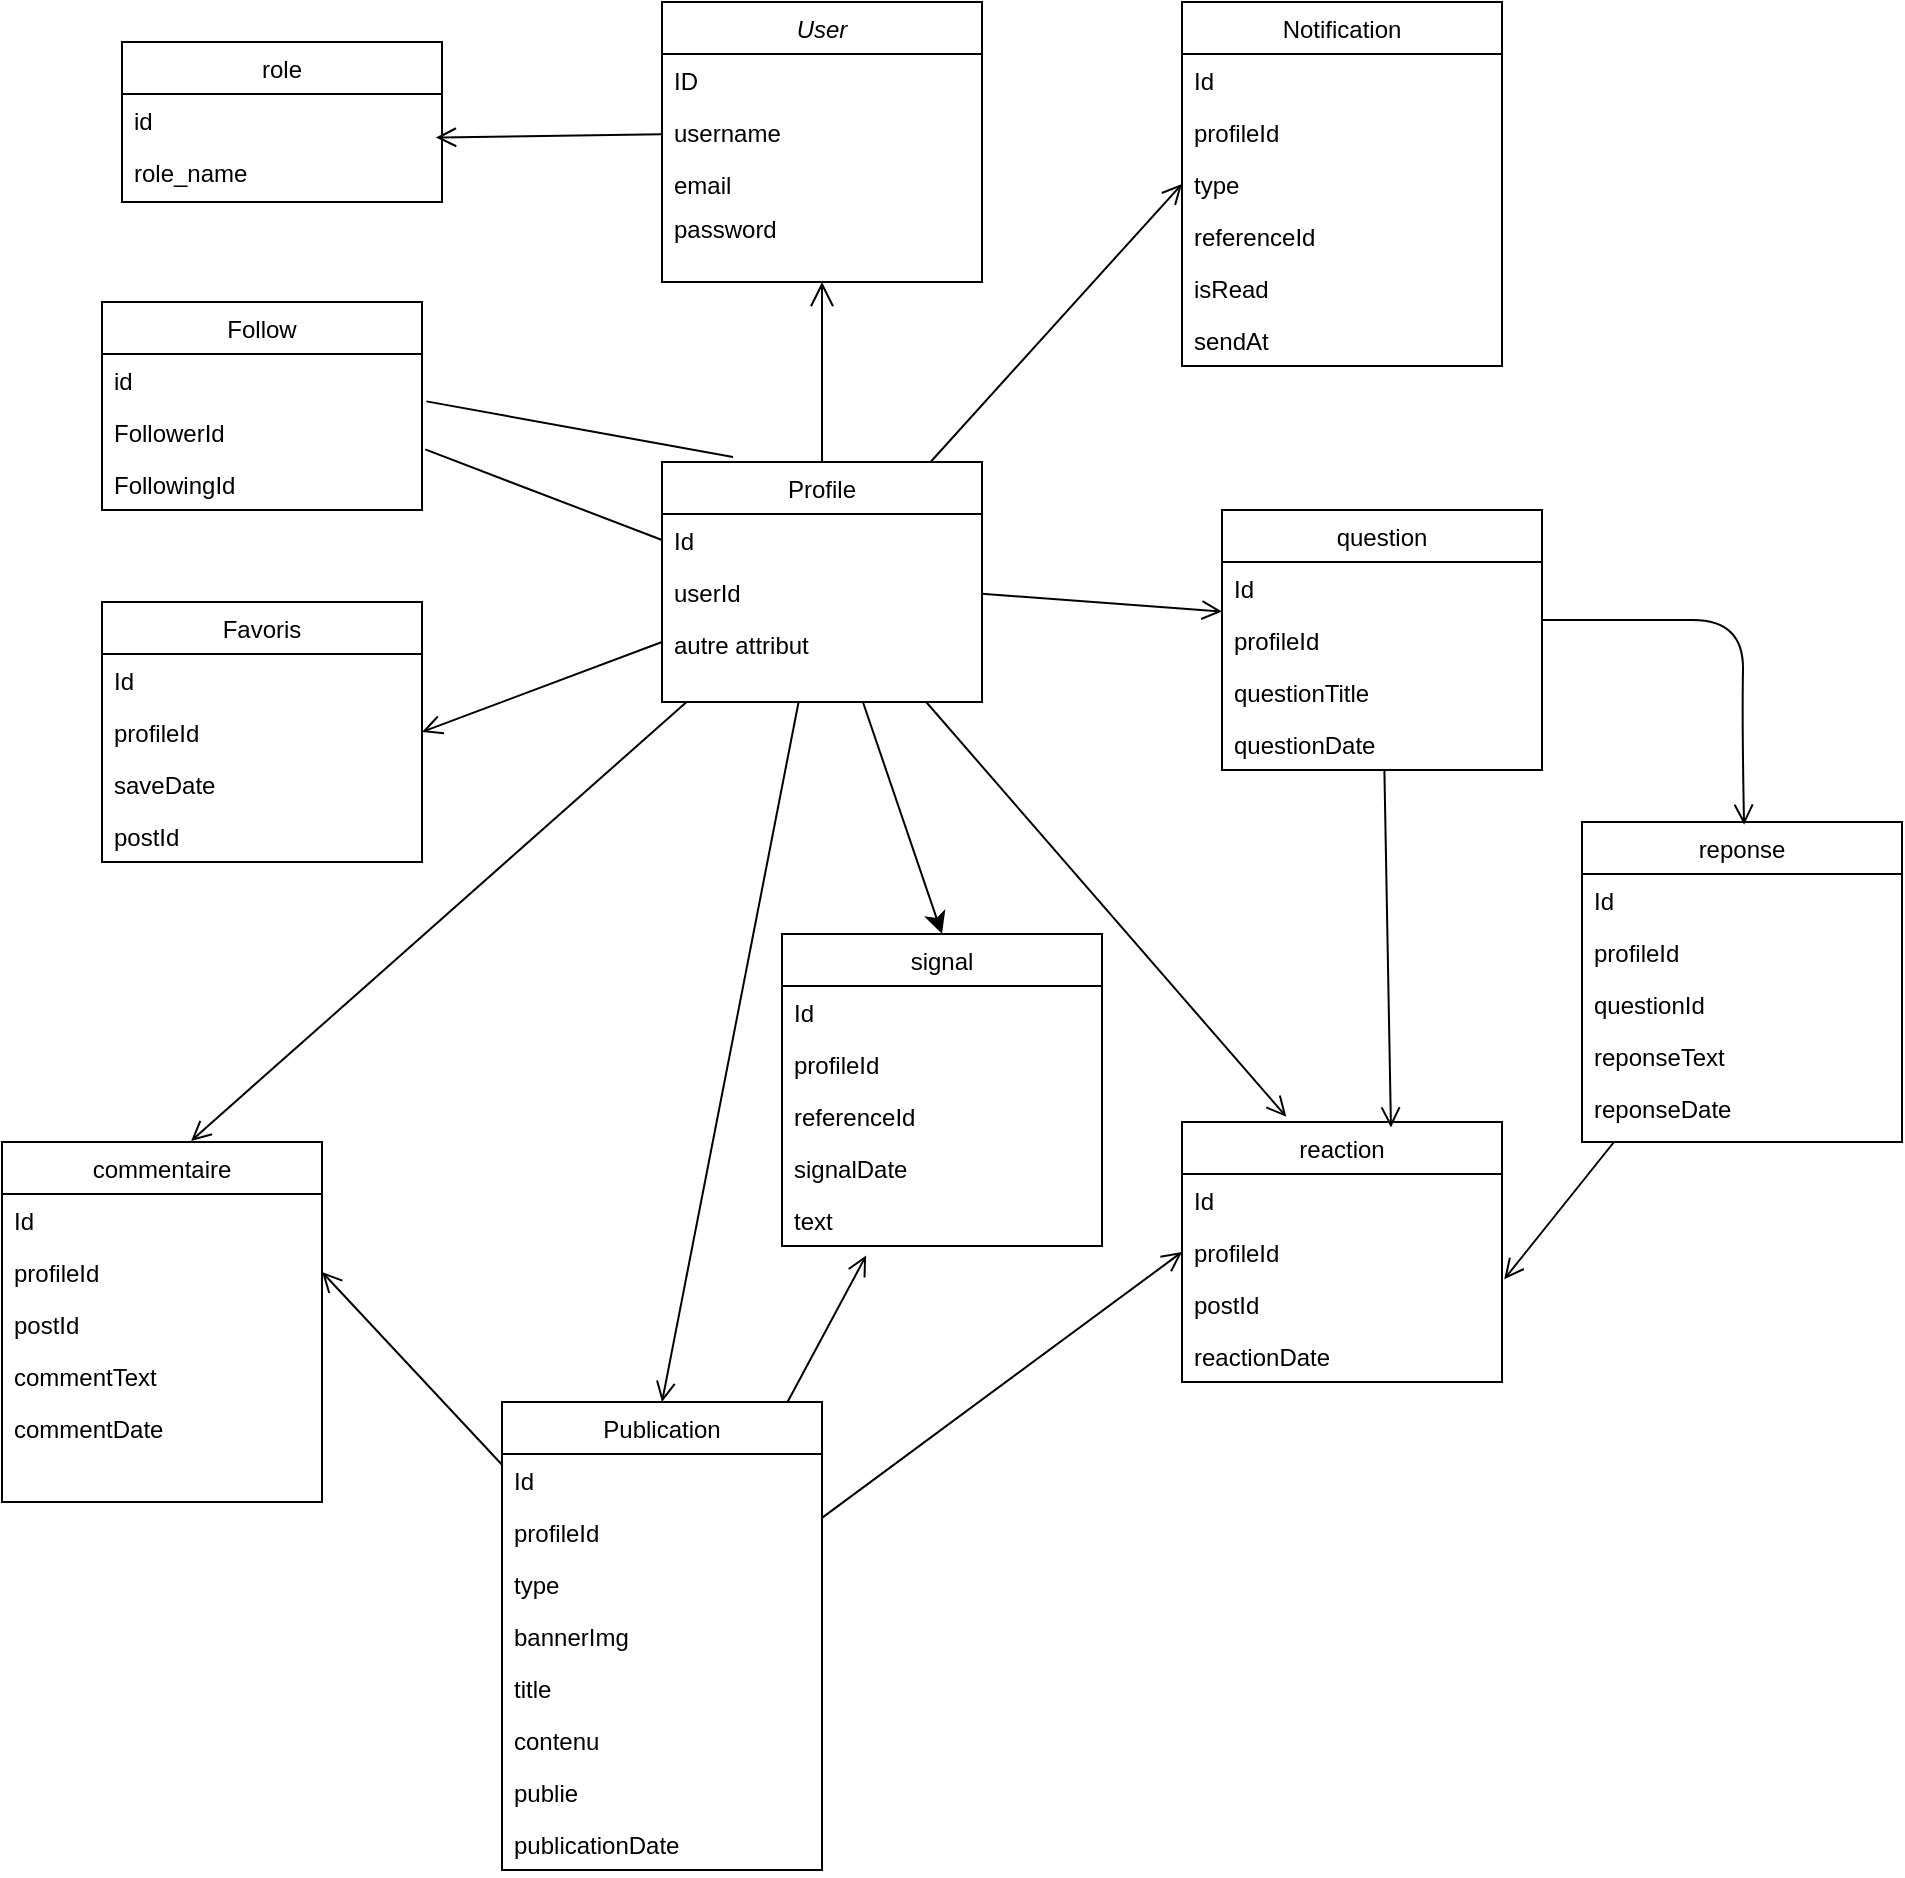 <mxfile version="26.0.2">
  <diagram id="C5RBs43oDa-KdzZeNtuy" name="Page-1">
    <mxGraphModel dx="2227" dy="763" grid="1" gridSize="10" guides="1" tooltips="1" connect="1" arrows="1" fold="1" page="1" pageScale="1" pageWidth="827" pageHeight="1169" math="0" shadow="0">
      <root>
        <mxCell id="WIyWlLk6GJQsqaUBKTNV-0" />
        <mxCell id="WIyWlLk6GJQsqaUBKTNV-1" parent="WIyWlLk6GJQsqaUBKTNV-0" />
        <mxCell id="zkfFHV4jXpPFQw0GAbJ--0" value="User" style="swimlane;fontStyle=2;align=center;verticalAlign=top;childLayout=stackLayout;horizontal=1;startSize=26;horizontalStack=0;resizeParent=1;resizeLast=0;collapsible=1;marginBottom=0;rounded=0;shadow=0;strokeWidth=1;" parent="WIyWlLk6GJQsqaUBKTNV-1" vertex="1">
          <mxGeometry x="120" y="130" width="160" height="140" as="geometry">
            <mxRectangle x="230" y="140" width="160" height="26" as="alternateBounds" />
          </mxGeometry>
        </mxCell>
        <mxCell id="zkfFHV4jXpPFQw0GAbJ--1" value="ID" style="text;align=left;verticalAlign=top;spacingLeft=4;spacingRight=4;overflow=hidden;rotatable=0;points=[[0,0.5],[1,0.5]];portConstraint=eastwest;" parent="zkfFHV4jXpPFQw0GAbJ--0" vertex="1">
          <mxGeometry y="26" width="160" height="26" as="geometry" />
        </mxCell>
        <mxCell id="zkfFHV4jXpPFQw0GAbJ--2" value="username" style="text;align=left;verticalAlign=top;spacingLeft=4;spacingRight=4;overflow=hidden;rotatable=0;points=[[0,0.5],[1,0.5]];portConstraint=eastwest;rounded=0;shadow=0;html=0;" parent="zkfFHV4jXpPFQw0GAbJ--0" vertex="1">
          <mxGeometry y="52" width="160" height="26" as="geometry" />
        </mxCell>
        <mxCell id="zkfFHV4jXpPFQw0GAbJ--3" value="email" style="text;align=left;verticalAlign=top;spacingLeft=4;spacingRight=4;overflow=hidden;rotatable=0;points=[[0,0.5],[1,0.5]];portConstraint=eastwest;rounded=0;shadow=0;html=0;" parent="zkfFHV4jXpPFQw0GAbJ--0" vertex="1">
          <mxGeometry y="78" width="160" height="22" as="geometry" />
        </mxCell>
        <mxCell id="zkfFHV4jXpPFQw0GAbJ--5" value="password" style="text;align=left;verticalAlign=top;spacingLeft=4;spacingRight=4;overflow=hidden;rotatable=0;points=[[0,0.5],[1,0.5]];portConstraint=eastwest;" parent="zkfFHV4jXpPFQw0GAbJ--0" vertex="1">
          <mxGeometry y="100" width="160" height="26" as="geometry" />
        </mxCell>
        <mxCell id="ebhIUU0zslcEcWrlXmNj-18" style="edgeStyle=none;curved=1;rounded=0;orthogonalLoop=1;jettySize=auto;html=1;entryX=0;entryY=0.5;entryDx=0;entryDy=0;fontSize=12;startSize=8;endSize=8;endArrow=open;endFill=0;" edge="1" parent="WIyWlLk6GJQsqaUBKTNV-1" source="zkfFHV4jXpPFQw0GAbJ--6" target="ebhIUU0zslcEcWrlXmNj-13">
          <mxGeometry relative="1" as="geometry" />
        </mxCell>
        <mxCell id="ebhIUU0zslcEcWrlXmNj-19" style="edgeStyle=none;curved=1;rounded=0;orthogonalLoop=1;jettySize=auto;html=1;entryX=0.5;entryY=0;entryDx=0;entryDy=0;fontSize=12;startSize=8;endSize=8;endArrow=open;endFill=0;" edge="1" parent="WIyWlLk6GJQsqaUBKTNV-1" source="zkfFHV4jXpPFQw0GAbJ--6" target="ebhIUU0zslcEcWrlXmNj-6">
          <mxGeometry relative="1" as="geometry" />
        </mxCell>
        <mxCell id="ebhIUU0zslcEcWrlXmNj-53" style="edgeStyle=none;curved=1;rounded=0;orthogonalLoop=1;jettySize=auto;html=1;entryX=1;entryY=0.5;entryDx=0;entryDy=0;fontSize=12;startSize=8;endSize=8;endArrow=open;endFill=0;" edge="1" parent="WIyWlLk6GJQsqaUBKTNV-1" source="zkfFHV4jXpPFQw0GAbJ--6" target="ebhIUU0zslcEcWrlXmNj-48">
          <mxGeometry relative="1" as="geometry" />
        </mxCell>
        <mxCell id="ebhIUU0zslcEcWrlXmNj-68" style="edgeStyle=none;curved=1;rounded=0;orthogonalLoop=1;jettySize=auto;html=1;entryX=0.326;entryY=-0.02;entryDx=0;entryDy=0;fontSize=12;startSize=8;endSize=8;endArrow=open;endFill=0;entryPerimeter=0;" edge="1" parent="WIyWlLk6GJQsqaUBKTNV-1" source="zkfFHV4jXpPFQw0GAbJ--6" target="ebhIUU0zslcEcWrlXmNj-63">
          <mxGeometry relative="1" as="geometry" />
        </mxCell>
        <mxCell id="ebhIUU0zslcEcWrlXmNj-88" style="edgeStyle=none;curved=1;rounded=0;orthogonalLoop=1;jettySize=auto;html=1;entryX=0.5;entryY=0;entryDx=0;entryDy=0;fontSize=12;startSize=8;endSize=8;" edge="1" parent="WIyWlLk6GJQsqaUBKTNV-1" source="zkfFHV4jXpPFQw0GAbJ--6" target="ebhIUU0zslcEcWrlXmNj-74">
          <mxGeometry relative="1" as="geometry" />
        </mxCell>
        <mxCell id="zkfFHV4jXpPFQw0GAbJ--6" value="Profile" style="swimlane;fontStyle=0;align=center;verticalAlign=top;childLayout=stackLayout;horizontal=1;startSize=26;horizontalStack=0;resizeParent=1;resizeLast=0;collapsible=1;marginBottom=0;rounded=0;shadow=0;strokeWidth=1;" parent="WIyWlLk6GJQsqaUBKTNV-1" vertex="1">
          <mxGeometry x="120" y="360" width="160" height="120" as="geometry">
            <mxRectangle x="130" y="380" width="160" height="26" as="alternateBounds" />
          </mxGeometry>
        </mxCell>
        <mxCell id="zkfFHV4jXpPFQw0GAbJ--7" value="Id" style="text;align=left;verticalAlign=top;spacingLeft=4;spacingRight=4;overflow=hidden;rotatable=0;points=[[0,0.5],[1,0.5]];portConstraint=eastwest;" parent="zkfFHV4jXpPFQw0GAbJ--6" vertex="1">
          <mxGeometry y="26" width="160" height="26" as="geometry" />
        </mxCell>
        <mxCell id="zkfFHV4jXpPFQw0GAbJ--8" value="userId" style="text;align=left;verticalAlign=top;spacingLeft=4;spacingRight=4;overflow=hidden;rotatable=0;points=[[0,0.5],[1,0.5]];portConstraint=eastwest;rounded=0;shadow=0;html=0;" parent="zkfFHV4jXpPFQw0GAbJ--6" vertex="1">
          <mxGeometry y="52" width="160" height="26" as="geometry" />
        </mxCell>
        <mxCell id="ebhIUU0zslcEcWrlXmNj-0" value="autre attribut" style="text;align=left;verticalAlign=top;spacingLeft=4;spacingRight=4;overflow=hidden;rotatable=0;points=[[0,0.5],[1,0.5]];portConstraint=eastwest;rounded=0;shadow=0;html=0;" vertex="1" parent="zkfFHV4jXpPFQw0GAbJ--6">
          <mxGeometry y="78" width="160" height="26" as="geometry" />
        </mxCell>
        <mxCell id="zkfFHV4jXpPFQw0GAbJ--12" value="" style="endArrow=open;endSize=10;endFill=0;shadow=0;strokeWidth=1;rounded=0;curved=0;edgeStyle=elbowEdgeStyle;elbow=vertical;" parent="WIyWlLk6GJQsqaUBKTNV-1" source="zkfFHV4jXpPFQw0GAbJ--6" target="zkfFHV4jXpPFQw0GAbJ--0" edge="1">
          <mxGeometry width="160" relative="1" as="geometry">
            <mxPoint x="200" y="203" as="sourcePoint" />
            <mxPoint x="200" y="203" as="targetPoint" />
            <Array as="points">
              <mxPoint x="200" y="310" />
            </Array>
          </mxGeometry>
        </mxCell>
        <mxCell id="zkfFHV4jXpPFQw0GAbJ--13" value="Follow" style="swimlane;fontStyle=0;align=center;verticalAlign=top;childLayout=stackLayout;horizontal=1;startSize=26;horizontalStack=0;resizeParent=1;resizeLast=0;collapsible=1;marginBottom=0;rounded=0;shadow=0;strokeWidth=1;" parent="WIyWlLk6GJQsqaUBKTNV-1" vertex="1">
          <mxGeometry x="-160" y="280" width="160" height="104" as="geometry">
            <mxRectangle x="340" y="380" width="170" height="26" as="alternateBounds" />
          </mxGeometry>
        </mxCell>
        <mxCell id="ebhIUU0zslcEcWrlXmNj-4" value="id" style="text;align=left;verticalAlign=top;spacingLeft=4;spacingRight=4;overflow=hidden;rotatable=0;points=[[0,0.5],[1,0.5]];portConstraint=eastwest;" vertex="1" parent="zkfFHV4jXpPFQw0GAbJ--13">
          <mxGeometry y="26" width="160" height="26" as="geometry" />
        </mxCell>
        <mxCell id="ebhIUU0zslcEcWrlXmNj-3" value="FollowerId" style="text;align=left;verticalAlign=top;spacingLeft=4;spacingRight=4;overflow=hidden;rotatable=0;points=[[0,0.5],[1,0.5]];portConstraint=eastwest;" vertex="1" parent="zkfFHV4jXpPFQw0GAbJ--13">
          <mxGeometry y="52" width="160" height="26" as="geometry" />
        </mxCell>
        <mxCell id="ebhIUU0zslcEcWrlXmNj-5" value="FollowingId" style="text;align=left;verticalAlign=top;spacingLeft=4;spacingRight=4;overflow=hidden;rotatable=0;points=[[0,0.5],[1,0.5]];portConstraint=eastwest;" vertex="1" parent="zkfFHV4jXpPFQw0GAbJ--13">
          <mxGeometry y="78" width="160" height="26" as="geometry" />
        </mxCell>
        <mxCell id="zkfFHV4jXpPFQw0GAbJ--17" value="role" style="swimlane;fontStyle=0;align=center;verticalAlign=top;childLayout=stackLayout;horizontal=1;startSize=26;horizontalStack=0;resizeParent=1;resizeLast=0;collapsible=1;marginBottom=0;rounded=0;shadow=0;strokeWidth=1;" parent="WIyWlLk6GJQsqaUBKTNV-1" vertex="1">
          <mxGeometry x="-150" y="150" width="160" height="80" as="geometry">
            <mxRectangle x="550" y="140" width="160" height="26" as="alternateBounds" />
          </mxGeometry>
        </mxCell>
        <mxCell id="zkfFHV4jXpPFQw0GAbJ--18" value="id" style="text;align=left;verticalAlign=top;spacingLeft=4;spacingRight=4;overflow=hidden;rotatable=0;points=[[0,0.5],[1,0.5]];portConstraint=eastwest;" parent="zkfFHV4jXpPFQw0GAbJ--17" vertex="1">
          <mxGeometry y="26" width="160" height="26" as="geometry" />
        </mxCell>
        <mxCell id="zkfFHV4jXpPFQw0GAbJ--22" value="role_name" style="text;align=left;verticalAlign=top;spacingLeft=4;spacingRight=4;overflow=hidden;rotatable=0;points=[[0,0.5],[1,0.5]];portConstraint=eastwest;rounded=0;shadow=0;html=0;" parent="zkfFHV4jXpPFQw0GAbJ--17" vertex="1">
          <mxGeometry y="52" width="160" height="26" as="geometry" />
        </mxCell>
        <mxCell id="ebhIUU0zslcEcWrlXmNj-1" style="edgeStyle=none;curved=1;rounded=0;orthogonalLoop=1;jettySize=auto;html=1;entryX=0.222;entryY=-0.021;entryDx=0;entryDy=0;entryPerimeter=0;fontSize=12;startSize=8;endSize=8;endArrow=none;endFill=0;exitX=1.014;exitY=0.911;exitDx=0;exitDy=0;exitPerimeter=0;" edge="1" parent="WIyWlLk6GJQsqaUBKTNV-1" source="ebhIUU0zslcEcWrlXmNj-4" target="zkfFHV4jXpPFQw0GAbJ--6">
          <mxGeometry relative="1" as="geometry">
            <mxPoint x="14.509" y="426" as="sourcePoint" />
          </mxGeometry>
        </mxCell>
        <mxCell id="ebhIUU0zslcEcWrlXmNj-2" style="edgeStyle=none;curved=1;rounded=0;orthogonalLoop=1;jettySize=auto;html=1;entryX=1.01;entryY=0.834;entryDx=0;entryDy=0;entryPerimeter=0;fontSize=12;startSize=8;endSize=8;endArrow=none;endFill=0;exitX=0;exitY=0.5;exitDx=0;exitDy=0;" edge="1" parent="WIyWlLk6GJQsqaUBKTNV-1" source="zkfFHV4jXpPFQw0GAbJ--7" target="ebhIUU0zslcEcWrlXmNj-3">
          <mxGeometry relative="1" as="geometry">
            <mxPoint x="110" y="400" as="sourcePoint" />
            <mxPoint x="20" y="450.7" as="targetPoint" />
          </mxGeometry>
        </mxCell>
        <mxCell id="ebhIUU0zslcEcWrlXmNj-62" style="edgeStyle=none;curved=1;rounded=0;orthogonalLoop=1;jettySize=auto;html=1;entryX=1;entryY=0.5;entryDx=0;entryDy=0;fontSize=12;startSize=8;endSize=8;endArrow=open;endFill=0;" edge="1" parent="WIyWlLk6GJQsqaUBKTNV-1" source="ebhIUU0zslcEcWrlXmNj-6" target="ebhIUU0zslcEcWrlXmNj-57">
          <mxGeometry relative="1" as="geometry" />
        </mxCell>
        <mxCell id="ebhIUU0zslcEcWrlXmNj-71" style="edgeStyle=none;curved=1;rounded=0;orthogonalLoop=1;jettySize=auto;html=1;entryX=0;entryY=0.5;entryDx=0;entryDy=0;fontSize=12;startSize=8;endSize=8;endArrow=open;endFill=0;" edge="1" parent="WIyWlLk6GJQsqaUBKTNV-1" source="ebhIUU0zslcEcWrlXmNj-6" target="ebhIUU0zslcEcWrlXmNj-65">
          <mxGeometry relative="1" as="geometry" />
        </mxCell>
        <mxCell id="ebhIUU0zslcEcWrlXmNj-80" style="edgeStyle=none;curved=1;rounded=0;orthogonalLoop=1;jettySize=auto;html=1;entryX=0.263;entryY=1.182;entryDx=0;entryDy=0;fontSize=12;startSize=8;endSize=8;endArrow=open;endFill=0;entryPerimeter=0;" edge="1" parent="WIyWlLk6GJQsqaUBKTNV-1" source="ebhIUU0zslcEcWrlXmNj-6" target="ebhIUU0zslcEcWrlXmNj-79">
          <mxGeometry relative="1" as="geometry" />
        </mxCell>
        <mxCell id="ebhIUU0zslcEcWrlXmNj-6" value="Publication" style="swimlane;fontStyle=0;align=center;verticalAlign=top;childLayout=stackLayout;horizontal=1;startSize=26;horizontalStack=0;resizeParent=1;resizeLast=0;collapsible=1;marginBottom=0;rounded=0;shadow=0;strokeWidth=1;" vertex="1" parent="WIyWlLk6GJQsqaUBKTNV-1">
          <mxGeometry x="40" y="830" width="160" height="234" as="geometry">
            <mxRectangle x="130" y="380" width="160" height="26" as="alternateBounds" />
          </mxGeometry>
        </mxCell>
        <mxCell id="ebhIUU0zslcEcWrlXmNj-7" value="Id" style="text;align=left;verticalAlign=top;spacingLeft=4;spacingRight=4;overflow=hidden;rotatable=0;points=[[0,0.5],[1,0.5]];portConstraint=eastwest;" vertex="1" parent="ebhIUU0zslcEcWrlXmNj-6">
          <mxGeometry y="26" width="160" height="26" as="geometry" />
        </mxCell>
        <mxCell id="ebhIUU0zslcEcWrlXmNj-8" value="profileId" style="text;align=left;verticalAlign=top;spacingLeft=4;spacingRight=4;overflow=hidden;rotatable=0;points=[[0,0.5],[1,0.5]];portConstraint=eastwest;rounded=0;shadow=0;html=0;" vertex="1" parent="ebhIUU0zslcEcWrlXmNj-6">
          <mxGeometry y="52" width="160" height="26" as="geometry" />
        </mxCell>
        <mxCell id="ebhIUU0zslcEcWrlXmNj-25" value="type" style="text;align=left;verticalAlign=top;spacingLeft=4;spacingRight=4;overflow=hidden;rotatable=0;points=[[0,0.5],[1,0.5]];portConstraint=eastwest;rounded=0;shadow=0;html=0;" vertex="1" parent="ebhIUU0zslcEcWrlXmNj-6">
          <mxGeometry y="78" width="160" height="26" as="geometry" />
        </mxCell>
        <mxCell id="ebhIUU0zslcEcWrlXmNj-9" value="bannerImg" style="text;align=left;verticalAlign=top;spacingLeft=4;spacingRight=4;overflow=hidden;rotatable=0;points=[[0,0.5],[1,0.5]];portConstraint=eastwest;rounded=0;shadow=0;html=0;" vertex="1" parent="ebhIUU0zslcEcWrlXmNj-6">
          <mxGeometry y="104" width="160" height="26" as="geometry" />
        </mxCell>
        <mxCell id="ebhIUU0zslcEcWrlXmNj-21" value="title" style="text;align=left;verticalAlign=top;spacingLeft=4;spacingRight=4;overflow=hidden;rotatable=0;points=[[0,0.5],[1,0.5]];portConstraint=eastwest;rounded=0;shadow=0;html=0;" vertex="1" parent="ebhIUU0zslcEcWrlXmNj-6">
          <mxGeometry y="130" width="160" height="26" as="geometry" />
        </mxCell>
        <mxCell id="ebhIUU0zslcEcWrlXmNj-22" value="contenu" style="text;align=left;verticalAlign=top;spacingLeft=4;spacingRight=4;overflow=hidden;rotatable=0;points=[[0,0.5],[1,0.5]];portConstraint=eastwest;rounded=0;shadow=0;html=0;" vertex="1" parent="ebhIUU0zslcEcWrlXmNj-6">
          <mxGeometry y="156" width="160" height="26" as="geometry" />
        </mxCell>
        <mxCell id="ebhIUU0zslcEcWrlXmNj-23" value="publie" style="text;align=left;verticalAlign=top;spacingLeft=4;spacingRight=4;overflow=hidden;rotatable=0;points=[[0,0.5],[1,0.5]];portConstraint=eastwest;rounded=0;shadow=0;html=0;" vertex="1" parent="ebhIUU0zslcEcWrlXmNj-6">
          <mxGeometry y="182" width="160" height="26" as="geometry" />
        </mxCell>
        <mxCell id="ebhIUU0zslcEcWrlXmNj-24" value="publicationDate" style="text;align=left;verticalAlign=top;spacingLeft=4;spacingRight=4;overflow=hidden;rotatable=0;points=[[0,0.5],[1,0.5]];portConstraint=eastwest;rounded=0;shadow=0;html=0;" vertex="1" parent="ebhIUU0zslcEcWrlXmNj-6">
          <mxGeometry y="208" width="160" height="26" as="geometry" />
        </mxCell>
        <mxCell id="ebhIUU0zslcEcWrlXmNj-10" value="Notification" style="swimlane;fontStyle=0;align=center;verticalAlign=top;childLayout=stackLayout;horizontal=1;startSize=26;horizontalStack=0;resizeParent=1;resizeLast=0;collapsible=1;marginBottom=0;rounded=0;shadow=0;strokeWidth=1;" vertex="1" parent="WIyWlLk6GJQsqaUBKTNV-1">
          <mxGeometry x="380" y="130" width="160" height="182" as="geometry">
            <mxRectangle x="130" y="380" width="160" height="26" as="alternateBounds" />
          </mxGeometry>
        </mxCell>
        <mxCell id="ebhIUU0zslcEcWrlXmNj-11" value="Id" style="text;align=left;verticalAlign=top;spacingLeft=4;spacingRight=4;overflow=hidden;rotatable=0;points=[[0,0.5],[1,0.5]];portConstraint=eastwest;" vertex="1" parent="ebhIUU0zslcEcWrlXmNj-10">
          <mxGeometry y="26" width="160" height="26" as="geometry" />
        </mxCell>
        <mxCell id="ebhIUU0zslcEcWrlXmNj-12" value="profileId" style="text;align=left;verticalAlign=top;spacingLeft=4;spacingRight=4;overflow=hidden;rotatable=0;points=[[0,0.5],[1,0.5]];portConstraint=eastwest;rounded=0;shadow=0;html=0;" vertex="1" parent="ebhIUU0zslcEcWrlXmNj-10">
          <mxGeometry y="52" width="160" height="26" as="geometry" />
        </mxCell>
        <mxCell id="ebhIUU0zslcEcWrlXmNj-13" value="type" style="text;align=left;verticalAlign=top;spacingLeft=4;spacingRight=4;overflow=hidden;rotatable=0;points=[[0,0.5],[1,0.5]];portConstraint=eastwest;rounded=0;shadow=0;html=0;" vertex="1" parent="ebhIUU0zslcEcWrlXmNj-10">
          <mxGeometry y="78" width="160" height="26" as="geometry" />
        </mxCell>
        <mxCell id="ebhIUU0zslcEcWrlXmNj-26" value="referenceId" style="text;align=left;verticalAlign=top;spacingLeft=4;spacingRight=4;overflow=hidden;rotatable=0;points=[[0,0.5],[1,0.5]];portConstraint=eastwest;rounded=0;shadow=0;html=0;" vertex="1" parent="ebhIUU0zslcEcWrlXmNj-10">
          <mxGeometry y="104" width="160" height="26" as="geometry" />
        </mxCell>
        <mxCell id="ebhIUU0zslcEcWrlXmNj-27" value="isRead" style="text;align=left;verticalAlign=top;spacingLeft=4;spacingRight=4;overflow=hidden;rotatable=0;points=[[0,0.5],[1,0.5]];portConstraint=eastwest;rounded=0;shadow=0;html=0;" vertex="1" parent="ebhIUU0zslcEcWrlXmNj-10">
          <mxGeometry y="130" width="160" height="26" as="geometry" />
        </mxCell>
        <mxCell id="ebhIUU0zslcEcWrlXmNj-28" value="sendAt" style="text;align=left;verticalAlign=top;spacingLeft=4;spacingRight=4;overflow=hidden;rotatable=0;points=[[0,0.5],[1,0.5]];portConstraint=eastwest;rounded=0;shadow=0;html=0;" vertex="1" parent="ebhIUU0zslcEcWrlXmNj-10">
          <mxGeometry y="156" width="160" height="26" as="geometry" />
        </mxCell>
        <mxCell id="ebhIUU0zslcEcWrlXmNj-29" value="question" style="swimlane;fontStyle=0;align=center;verticalAlign=top;childLayout=stackLayout;horizontal=1;startSize=26;horizontalStack=0;resizeParent=1;resizeLast=0;collapsible=1;marginBottom=0;rounded=0;shadow=0;strokeWidth=1;" vertex="1" parent="WIyWlLk6GJQsqaUBKTNV-1">
          <mxGeometry x="400" y="384" width="160" height="130" as="geometry">
            <mxRectangle x="130" y="380" width="160" height="26" as="alternateBounds" />
          </mxGeometry>
        </mxCell>
        <mxCell id="ebhIUU0zslcEcWrlXmNj-30" value="Id" style="text;align=left;verticalAlign=top;spacingLeft=4;spacingRight=4;overflow=hidden;rotatable=0;points=[[0,0.5],[1,0.5]];portConstraint=eastwest;" vertex="1" parent="ebhIUU0zslcEcWrlXmNj-29">
          <mxGeometry y="26" width="160" height="26" as="geometry" />
        </mxCell>
        <mxCell id="ebhIUU0zslcEcWrlXmNj-31" value="profileId" style="text;align=left;verticalAlign=top;spacingLeft=4;spacingRight=4;overflow=hidden;rotatable=0;points=[[0,0.5],[1,0.5]];portConstraint=eastwest;rounded=0;shadow=0;html=0;" vertex="1" parent="ebhIUU0zslcEcWrlXmNj-29">
          <mxGeometry y="52" width="160" height="26" as="geometry" />
        </mxCell>
        <mxCell id="ebhIUU0zslcEcWrlXmNj-32" value="questionTitle" style="text;align=left;verticalAlign=top;spacingLeft=4;spacingRight=4;overflow=hidden;rotatable=0;points=[[0,0.5],[1,0.5]];portConstraint=eastwest;rounded=0;shadow=0;html=0;" vertex="1" parent="ebhIUU0zslcEcWrlXmNj-29">
          <mxGeometry y="78" width="160" height="26" as="geometry" />
        </mxCell>
        <mxCell id="ebhIUU0zslcEcWrlXmNj-33" value="questionDate" style="text;align=left;verticalAlign=top;spacingLeft=4;spacingRight=4;overflow=hidden;rotatable=0;points=[[0,0.5],[1,0.5]];portConstraint=eastwest;rounded=0;shadow=0;html=0;" vertex="1" parent="ebhIUU0zslcEcWrlXmNj-29">
          <mxGeometry y="104" width="160" height="26" as="geometry" />
        </mxCell>
        <mxCell id="ebhIUU0zslcEcWrlXmNj-36" style="edgeStyle=none;curved=1;rounded=0;orthogonalLoop=1;jettySize=auto;html=1;fontSize=12;startSize=8;endSize=8;endArrow=open;endFill=0;entryX=0;entryY=0.952;entryDx=0;entryDy=0;entryPerimeter=0;" edge="1" parent="WIyWlLk6GJQsqaUBKTNV-1" source="zkfFHV4jXpPFQw0GAbJ--6" target="ebhIUU0zslcEcWrlXmNj-30">
          <mxGeometry relative="1" as="geometry">
            <mxPoint x="411" y="425" as="targetPoint" />
          </mxGeometry>
        </mxCell>
        <mxCell id="ebhIUU0zslcEcWrlXmNj-37" value="reponse" style="swimlane;fontStyle=0;align=center;verticalAlign=top;childLayout=stackLayout;horizontal=1;startSize=26;horizontalStack=0;resizeParent=1;resizeLast=0;collapsible=1;marginBottom=0;rounded=0;shadow=0;strokeWidth=1;" vertex="1" parent="WIyWlLk6GJQsqaUBKTNV-1">
          <mxGeometry x="580" y="540" width="160" height="160" as="geometry">
            <mxRectangle x="130" y="380" width="160" height="26" as="alternateBounds" />
          </mxGeometry>
        </mxCell>
        <mxCell id="ebhIUU0zslcEcWrlXmNj-38" value="Id" style="text;align=left;verticalAlign=top;spacingLeft=4;spacingRight=4;overflow=hidden;rotatable=0;points=[[0,0.5],[1,0.5]];portConstraint=eastwest;" vertex="1" parent="ebhIUU0zslcEcWrlXmNj-37">
          <mxGeometry y="26" width="160" height="26" as="geometry" />
        </mxCell>
        <mxCell id="ebhIUU0zslcEcWrlXmNj-39" value="profileId" style="text;align=left;verticalAlign=top;spacingLeft=4;spacingRight=4;overflow=hidden;rotatable=0;points=[[0,0.5],[1,0.5]];portConstraint=eastwest;rounded=0;shadow=0;html=0;" vertex="1" parent="ebhIUU0zslcEcWrlXmNj-37">
          <mxGeometry y="52" width="160" height="26" as="geometry" />
        </mxCell>
        <mxCell id="ebhIUU0zslcEcWrlXmNj-40" value="questionId" style="text;align=left;verticalAlign=top;spacingLeft=4;spacingRight=4;overflow=hidden;rotatable=0;points=[[0,0.5],[1,0.5]];portConstraint=eastwest;rounded=0;shadow=0;html=0;" vertex="1" parent="ebhIUU0zslcEcWrlXmNj-37">
          <mxGeometry y="78" width="160" height="26" as="geometry" />
        </mxCell>
        <mxCell id="ebhIUU0zslcEcWrlXmNj-41" value="reponseText" style="text;align=left;verticalAlign=top;spacingLeft=4;spacingRight=4;overflow=hidden;rotatable=0;points=[[0,0.5],[1,0.5]];portConstraint=eastwest;rounded=0;shadow=0;html=0;" vertex="1" parent="ebhIUU0zslcEcWrlXmNj-37">
          <mxGeometry y="104" width="160" height="26" as="geometry" />
        </mxCell>
        <mxCell id="ebhIUU0zslcEcWrlXmNj-43" value="reponseDate" style="text;align=left;verticalAlign=top;spacingLeft=4;spacingRight=4;overflow=hidden;rotatable=0;points=[[0,0.5],[1,0.5]];portConstraint=eastwest;rounded=0;shadow=0;html=0;" vertex="1" parent="ebhIUU0zslcEcWrlXmNj-37">
          <mxGeometry y="130" width="160" height="26" as="geometry" />
        </mxCell>
        <mxCell id="ebhIUU0zslcEcWrlXmNj-46" value="Favoris" style="swimlane;fontStyle=0;align=center;verticalAlign=top;childLayout=stackLayout;horizontal=1;startSize=26;horizontalStack=0;resizeParent=1;resizeLast=0;collapsible=1;marginBottom=0;rounded=0;shadow=0;strokeWidth=1;" vertex="1" parent="WIyWlLk6GJQsqaUBKTNV-1">
          <mxGeometry x="-160" y="430" width="160" height="130" as="geometry">
            <mxRectangle x="130" y="380" width="160" height="26" as="alternateBounds" />
          </mxGeometry>
        </mxCell>
        <mxCell id="ebhIUU0zslcEcWrlXmNj-47" value="Id" style="text;align=left;verticalAlign=top;spacingLeft=4;spacingRight=4;overflow=hidden;rotatable=0;points=[[0,0.5],[1,0.5]];portConstraint=eastwest;" vertex="1" parent="ebhIUU0zslcEcWrlXmNj-46">
          <mxGeometry y="26" width="160" height="26" as="geometry" />
        </mxCell>
        <mxCell id="ebhIUU0zslcEcWrlXmNj-48" value="profileId" style="text;align=left;verticalAlign=top;spacingLeft=4;spacingRight=4;overflow=hidden;rotatable=0;points=[[0,0.5],[1,0.5]];portConstraint=eastwest;rounded=0;shadow=0;html=0;" vertex="1" parent="ebhIUU0zslcEcWrlXmNj-46">
          <mxGeometry y="52" width="160" height="26" as="geometry" />
        </mxCell>
        <mxCell id="ebhIUU0zslcEcWrlXmNj-50" value="saveDate" style="text;align=left;verticalAlign=top;spacingLeft=4;spacingRight=4;overflow=hidden;rotatable=0;points=[[0,0.5],[1,0.5]];portConstraint=eastwest;rounded=0;shadow=0;html=0;" vertex="1" parent="ebhIUU0zslcEcWrlXmNj-46">
          <mxGeometry y="78" width="160" height="26" as="geometry" />
        </mxCell>
        <mxCell id="ebhIUU0zslcEcWrlXmNj-72" value="postId" style="text;align=left;verticalAlign=top;spacingLeft=4;spacingRight=4;overflow=hidden;rotatable=0;points=[[0,0.5],[1,0.5]];portConstraint=eastwest;rounded=0;shadow=0;html=0;" vertex="1" parent="ebhIUU0zslcEcWrlXmNj-46">
          <mxGeometry y="104" width="160" height="26" as="geometry" />
        </mxCell>
        <mxCell id="ebhIUU0zslcEcWrlXmNj-51" style="edgeStyle=none;curved=1;rounded=0;orthogonalLoop=1;jettySize=auto;html=1;entryX=0.569;entryY=0.015;entryDx=0;entryDy=0;entryPerimeter=0;fontSize=12;startSize=8;endSize=8;endArrow=open;endFill=0;" edge="1" parent="WIyWlLk6GJQsqaUBKTNV-1">
          <mxGeometry relative="1" as="geometry">
            <mxPoint x="560" y="439" as="sourcePoint" />
            <mxPoint x="661.04" y="541.4" as="targetPoint" />
            <Array as="points">
              <mxPoint x="610" y="439" />
              <mxPoint x="661" y="439" />
              <mxPoint x="660" y="489" />
            </Array>
          </mxGeometry>
        </mxCell>
        <mxCell id="ebhIUU0zslcEcWrlXmNj-55" value="commentaire" style="swimlane;fontStyle=0;align=center;verticalAlign=top;childLayout=stackLayout;horizontal=1;startSize=26;horizontalStack=0;resizeParent=1;resizeLast=0;collapsible=1;marginBottom=0;rounded=0;shadow=0;strokeWidth=1;" vertex="1" parent="WIyWlLk6GJQsqaUBKTNV-1">
          <mxGeometry x="-210" y="700" width="160" height="180" as="geometry">
            <mxRectangle x="130" y="380" width="160" height="26" as="alternateBounds" />
          </mxGeometry>
        </mxCell>
        <mxCell id="ebhIUU0zslcEcWrlXmNj-56" value="Id" style="text;align=left;verticalAlign=top;spacingLeft=4;spacingRight=4;overflow=hidden;rotatable=0;points=[[0,0.5],[1,0.5]];portConstraint=eastwest;" vertex="1" parent="ebhIUU0zslcEcWrlXmNj-55">
          <mxGeometry y="26" width="160" height="26" as="geometry" />
        </mxCell>
        <mxCell id="ebhIUU0zslcEcWrlXmNj-57" value="profileId" style="text;align=left;verticalAlign=top;spacingLeft=4;spacingRight=4;overflow=hidden;rotatable=0;points=[[0,0.5],[1,0.5]];portConstraint=eastwest;rounded=0;shadow=0;html=0;" vertex="1" parent="ebhIUU0zslcEcWrlXmNj-55">
          <mxGeometry y="52" width="160" height="26" as="geometry" />
        </mxCell>
        <mxCell id="ebhIUU0zslcEcWrlXmNj-58" value="postId" style="text;align=left;verticalAlign=top;spacingLeft=4;spacingRight=4;overflow=hidden;rotatable=0;points=[[0,0.5],[1,0.5]];portConstraint=eastwest;rounded=0;shadow=0;html=0;" vertex="1" parent="ebhIUU0zslcEcWrlXmNj-55">
          <mxGeometry y="78" width="160" height="26" as="geometry" />
        </mxCell>
        <mxCell id="ebhIUU0zslcEcWrlXmNj-59" value="commentText" style="text;align=left;verticalAlign=top;spacingLeft=4;spacingRight=4;overflow=hidden;rotatable=0;points=[[0,0.5],[1,0.5]];portConstraint=eastwest;rounded=0;shadow=0;html=0;" vertex="1" parent="ebhIUU0zslcEcWrlXmNj-55">
          <mxGeometry y="104" width="160" height="26" as="geometry" />
        </mxCell>
        <mxCell id="ebhIUU0zslcEcWrlXmNj-73" value="commentDate" style="text;align=left;verticalAlign=top;spacingLeft=4;spacingRight=4;overflow=hidden;rotatable=0;points=[[0,0.5],[1,0.5]];portConstraint=eastwest;rounded=0;shadow=0;html=0;" vertex="1" parent="ebhIUU0zslcEcWrlXmNj-55">
          <mxGeometry y="130" width="160" height="26" as="geometry" />
        </mxCell>
        <mxCell id="ebhIUU0zslcEcWrlXmNj-60" style="edgeStyle=none;curved=1;rounded=0;orthogonalLoop=1;jettySize=auto;html=1;entryX=0.981;entryY=0.837;entryDx=0;entryDy=0;entryPerimeter=0;fontSize=12;startSize=8;endSize=8;endArrow=open;endFill=0;" edge="1" parent="WIyWlLk6GJQsqaUBKTNV-1" source="zkfFHV4jXpPFQw0GAbJ--2" target="zkfFHV4jXpPFQw0GAbJ--18">
          <mxGeometry relative="1" as="geometry" />
        </mxCell>
        <mxCell id="ebhIUU0zslcEcWrlXmNj-61" style="edgeStyle=none;curved=1;rounded=0;orthogonalLoop=1;jettySize=auto;html=1;entryX=0.591;entryY=-0.003;entryDx=0;entryDy=0;entryPerimeter=0;fontSize=12;startSize=8;endSize=8;endArrow=open;endFill=0;" edge="1" parent="WIyWlLk6GJQsqaUBKTNV-1" source="zkfFHV4jXpPFQw0GAbJ--6" target="ebhIUU0zslcEcWrlXmNj-55">
          <mxGeometry relative="1" as="geometry" />
        </mxCell>
        <mxCell id="ebhIUU0zslcEcWrlXmNj-63" value="reaction" style="swimlane;fontStyle=0;align=center;verticalAlign=top;childLayout=stackLayout;horizontal=1;startSize=26;horizontalStack=0;resizeParent=1;resizeLast=0;collapsible=1;marginBottom=0;rounded=0;shadow=0;strokeWidth=1;" vertex="1" parent="WIyWlLk6GJQsqaUBKTNV-1">
          <mxGeometry x="380" y="690" width="160" height="130" as="geometry">
            <mxRectangle x="130" y="380" width="160" height="26" as="alternateBounds" />
          </mxGeometry>
        </mxCell>
        <mxCell id="ebhIUU0zslcEcWrlXmNj-64" value="Id" style="text;align=left;verticalAlign=top;spacingLeft=4;spacingRight=4;overflow=hidden;rotatable=0;points=[[0,0.5],[1,0.5]];portConstraint=eastwest;" vertex="1" parent="ebhIUU0zslcEcWrlXmNj-63">
          <mxGeometry y="26" width="160" height="26" as="geometry" />
        </mxCell>
        <mxCell id="ebhIUU0zslcEcWrlXmNj-65" value="profileId" style="text;align=left;verticalAlign=top;spacingLeft=4;spacingRight=4;overflow=hidden;rotatable=0;points=[[0,0.5],[1,0.5]];portConstraint=eastwest;rounded=0;shadow=0;html=0;" vertex="1" parent="ebhIUU0zslcEcWrlXmNj-63">
          <mxGeometry y="52" width="160" height="26" as="geometry" />
        </mxCell>
        <mxCell id="ebhIUU0zslcEcWrlXmNj-66" value="postId" style="text;align=left;verticalAlign=top;spacingLeft=4;spacingRight=4;overflow=hidden;rotatable=0;points=[[0,0.5],[1,0.5]];portConstraint=eastwest;rounded=0;shadow=0;html=0;" vertex="1" parent="ebhIUU0zslcEcWrlXmNj-63">
          <mxGeometry y="78" width="160" height="26" as="geometry" />
        </mxCell>
        <mxCell id="ebhIUU0zslcEcWrlXmNj-67" value="reactionDate" style="text;align=left;verticalAlign=top;spacingLeft=4;spacingRight=4;overflow=hidden;rotatable=0;points=[[0,0.5],[1,0.5]];portConstraint=eastwest;rounded=0;shadow=0;html=0;" vertex="1" parent="ebhIUU0zslcEcWrlXmNj-63">
          <mxGeometry y="104" width="160" height="26" as="geometry" />
        </mxCell>
        <mxCell id="ebhIUU0zslcEcWrlXmNj-69" style="edgeStyle=none;curved=1;rounded=0;orthogonalLoop=1;jettySize=auto;html=1;entryX=0.653;entryY=0.021;entryDx=0;entryDy=0;entryPerimeter=0;fontSize=12;startSize=8;endSize=8;endArrow=open;endFill=0;" edge="1" parent="WIyWlLk6GJQsqaUBKTNV-1" source="ebhIUU0zslcEcWrlXmNj-29" target="ebhIUU0zslcEcWrlXmNj-63">
          <mxGeometry relative="1" as="geometry" />
        </mxCell>
        <mxCell id="ebhIUU0zslcEcWrlXmNj-70" style="edgeStyle=none;curved=1;rounded=0;orthogonalLoop=1;jettySize=auto;html=1;entryX=1.007;entryY=0.023;entryDx=0;entryDy=0;entryPerimeter=0;fontSize=12;startSize=8;endSize=8;endArrow=open;endFill=0;" edge="1" parent="WIyWlLk6GJQsqaUBKTNV-1" source="ebhIUU0zslcEcWrlXmNj-37" target="ebhIUU0zslcEcWrlXmNj-66">
          <mxGeometry relative="1" as="geometry" />
        </mxCell>
        <mxCell id="ebhIUU0zslcEcWrlXmNj-74" value="signal" style="swimlane;fontStyle=0;align=center;verticalAlign=top;childLayout=stackLayout;horizontal=1;startSize=26;horizontalStack=0;resizeParent=1;resizeLast=0;collapsible=1;marginBottom=0;rounded=0;shadow=0;strokeWidth=1;" vertex="1" parent="WIyWlLk6GJQsqaUBKTNV-1">
          <mxGeometry x="180" y="596" width="160" height="156" as="geometry">
            <mxRectangle x="130" y="380" width="160" height="26" as="alternateBounds" />
          </mxGeometry>
        </mxCell>
        <mxCell id="ebhIUU0zslcEcWrlXmNj-75" value="Id" style="text;align=left;verticalAlign=top;spacingLeft=4;spacingRight=4;overflow=hidden;rotatable=0;points=[[0,0.5],[1,0.5]];portConstraint=eastwest;" vertex="1" parent="ebhIUU0zslcEcWrlXmNj-74">
          <mxGeometry y="26" width="160" height="26" as="geometry" />
        </mxCell>
        <mxCell id="ebhIUU0zslcEcWrlXmNj-76" value="profileId" style="text;align=left;verticalAlign=top;spacingLeft=4;spacingRight=4;overflow=hidden;rotatable=0;points=[[0,0.5],[1,0.5]];portConstraint=eastwest;rounded=0;shadow=0;html=0;" vertex="1" parent="ebhIUU0zslcEcWrlXmNj-74">
          <mxGeometry y="52" width="160" height="26" as="geometry" />
        </mxCell>
        <mxCell id="ebhIUU0zslcEcWrlXmNj-77" value="referenceId" style="text;align=left;verticalAlign=top;spacingLeft=4;spacingRight=4;overflow=hidden;rotatable=0;points=[[0,0.5],[1,0.5]];portConstraint=eastwest;rounded=0;shadow=0;html=0;" vertex="1" parent="ebhIUU0zslcEcWrlXmNj-74">
          <mxGeometry y="78" width="160" height="26" as="geometry" />
        </mxCell>
        <mxCell id="ebhIUU0zslcEcWrlXmNj-78" value="signalDate" style="text;align=left;verticalAlign=top;spacingLeft=4;spacingRight=4;overflow=hidden;rotatable=0;points=[[0,0.5],[1,0.5]];portConstraint=eastwest;rounded=0;shadow=0;html=0;" vertex="1" parent="ebhIUU0zslcEcWrlXmNj-74">
          <mxGeometry y="104" width="160" height="26" as="geometry" />
        </mxCell>
        <mxCell id="ebhIUU0zslcEcWrlXmNj-79" value="text" style="text;align=left;verticalAlign=top;spacingLeft=4;spacingRight=4;overflow=hidden;rotatable=0;points=[[0,0.5],[1,0.5]];portConstraint=eastwest;rounded=0;shadow=0;html=0;" vertex="1" parent="ebhIUU0zslcEcWrlXmNj-74">
          <mxGeometry y="130" width="160" height="26" as="geometry" />
        </mxCell>
      </root>
    </mxGraphModel>
  </diagram>
</mxfile>
